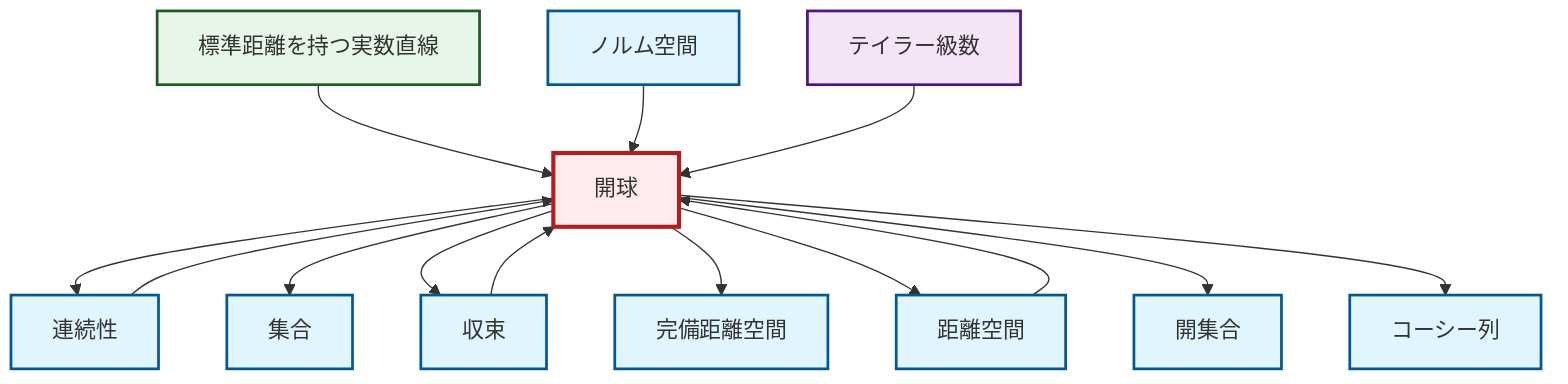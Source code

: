 graph TD
    classDef definition fill:#e1f5fe,stroke:#01579b,stroke-width:2px
    classDef theorem fill:#f3e5f5,stroke:#4a148c,stroke-width:2px
    classDef axiom fill:#fff3e0,stroke:#e65100,stroke-width:2px
    classDef example fill:#e8f5e9,stroke:#1b5e20,stroke-width:2px
    classDef current fill:#ffebee,stroke:#b71c1c,stroke-width:3px
    def-normed-vector-space["ノルム空間"]:::definition
    def-set["集合"]:::definition
    def-cauchy-sequence["コーシー列"]:::definition
    def-open-set["開集合"]:::definition
    def-metric-space["距離空間"]:::definition
    def-continuity["連続性"]:::definition
    thm-taylor-series["テイラー級数"]:::theorem
    def-convergence["収束"]:::definition
    def-open-ball["開球"]:::definition
    def-complete-metric-space["完備距離空間"]:::definition
    ex-real-line-metric["標準距離を持つ実数直線"]:::example
    def-open-ball --> def-continuity
    def-metric-space --> def-open-ball
    def-open-ball --> def-set
    def-open-ball --> def-convergence
    ex-real-line-metric --> def-open-ball
    def-normed-vector-space --> def-open-ball
    def-open-ball --> def-complete-metric-space
    def-open-ball --> def-metric-space
    thm-taylor-series --> def-open-ball
    def-continuity --> def-open-ball
    def-open-ball --> def-open-set
    def-open-ball --> def-cauchy-sequence
    def-convergence --> def-open-ball
    class def-open-ball current